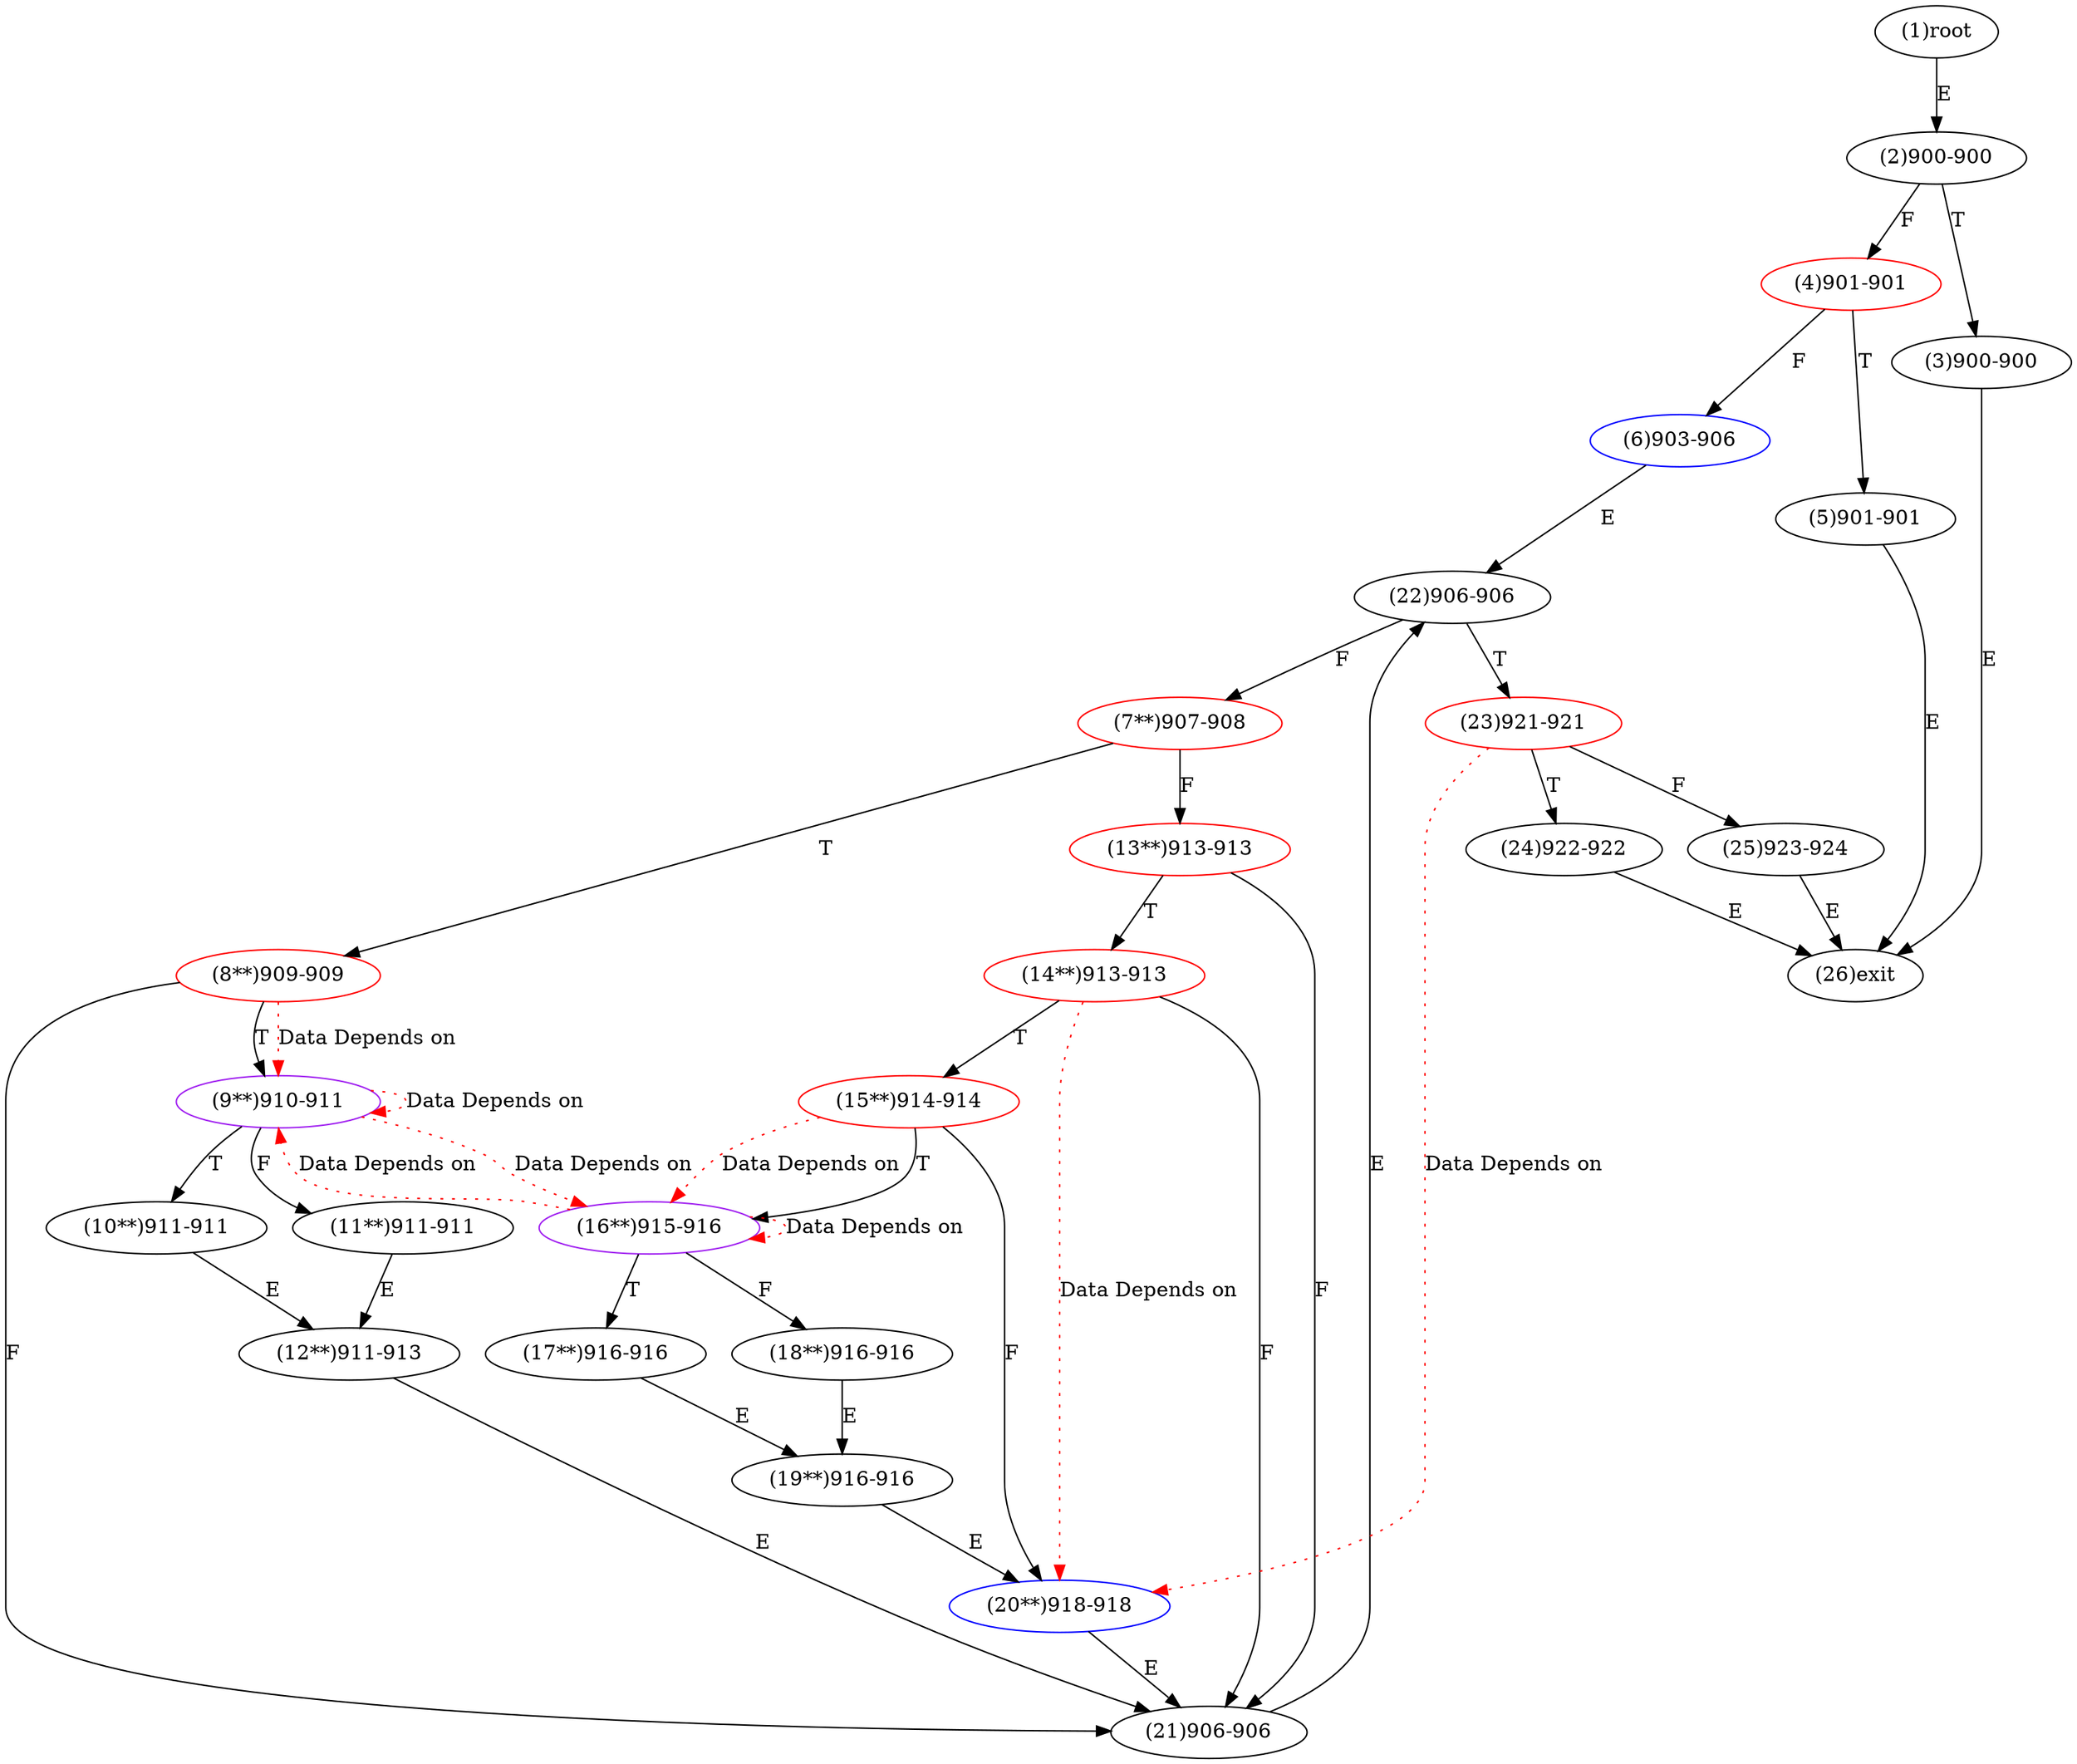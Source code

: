 digraph "" { 
1[ label="(1)root"];
2[ label="(2)900-900"];
3[ label="(3)900-900"];
4[ label="(4)901-901",color=red];
5[ label="(5)901-901"];
6[ label="(6)903-906",color=blue];
7[ label="(7**)907-908",color=red];
8[ label="(8**)909-909",color=red];
9[ label="(9**)910-911",color=purple];
10[ label="(10**)911-911"];
11[ label="(11**)911-911"];
12[ label="(12**)911-913"];
13[ label="(13**)913-913",color=red];
14[ label="(14**)913-913",color=red];
15[ label="(15**)914-914",color=red];
17[ label="(17**)916-916"];
16[ label="(16**)915-916",color=purple];
19[ label="(19**)916-916"];
18[ label="(18**)916-916"];
21[ label="(21)906-906"];
20[ label="(20**)918-918",color=blue];
23[ label="(23)921-921",color=red];
22[ label="(22)906-906"];
25[ label="(25)923-924"];
24[ label="(24)922-922"];
26[ label="(26)exit"];
1->2[ label="E"];
2->4[ label="F"];
2->3[ label="T"];
3->26[ label="E"];
4->6[ label="F"];
4->5[ label="T"];
5->26[ label="E"];
6->22[ label="E"];
7->13[ label="F"];
7->8[ label="T"];
8->21[ label="F"];
8->9[ label="T"];
9->11[ label="F"];
9->10[ label="T"];
10->12[ label="E"];
11->12[ label="E"];
12->21[ label="E"];
13->21[ label="F"];
13->14[ label="T"];
14->21[ label="F"];
14->15[ label="T"];
15->20[ label="F"];
15->16[ label="T"];
16->18[ label="F"];
16->17[ label="T"];
17->19[ label="E"];
18->19[ label="E"];
19->20[ label="E"];
20->21[ label="E"];
21->22[ label="E"];
22->7[ label="F"];
22->23[ label="T"];
23->25[ label="F"];
23->24[ label="T"];
24->26[ label="E"];
25->26[ label="E"];
8->9[ color="red" label="Data Depends on" style = dotted ];
9->9[ color="red" label="Data Depends on" style = dotted ];
9->16[ color="red" label="Data Depends on" style = dotted ];
14->20[ color="red" label="Data Depends on" style = dotted ];
15->16[ color="red" label="Data Depends on" style = dotted ];
16->16[ color="red" label="Data Depends on" style = dotted ];
16->9[ color="red" label="Data Depends on" style = dotted ];
23->20[ color="red" label="Data Depends on" style = dotted ];
}